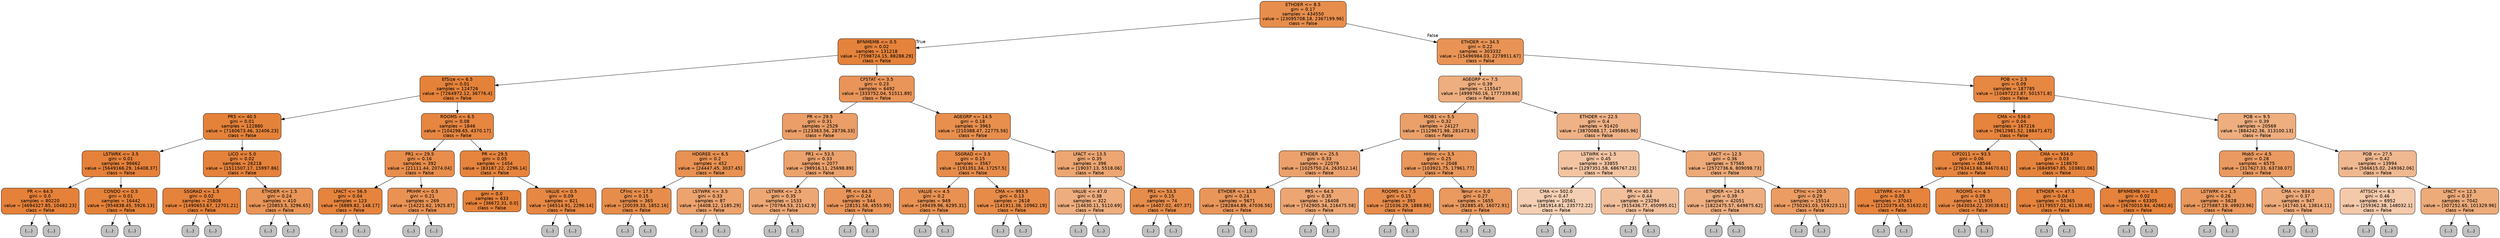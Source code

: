 digraph Tree {
node [shape=box, style="filled, rounded", color="black", fontname=helvetica] ;
edge [fontname=helvetica] ;
0 [label="ETHDER <= 8.5\ngini = 0.17\nsamples = 434550\nvalue = [23095708.18, 2367199.96]\nclass = False", fillcolor="#e88e4d"] ;
1 [label="BFNMEMB <= 0.5\ngini = 0.02\nsamples = 131218\nvalue = [7598724.15, 88288.29]\nclass = False", fillcolor="#e5823b"] ;
0 -> 1 [labeldistance=2.5, labelangle=45, headlabel="True"] ;
2 [label="EfSize <= 6.5\ngini = 0.01\nsamples = 124726\nvalue = [7264972.12, 36776.4]\nclass = False", fillcolor="#e5823a"] ;
1 -> 2 ;
3 [label="PR5 <= 40.5\ngini = 0.01\nsamples = 122880\nvalue = [7160673.46, 32406.23]\nclass = False", fillcolor="#e5823a"] ;
2 -> 3 ;
4 [label="LSTWRK <= 3.5\ngini = 0.01\nsamples = 96662\nvalue = [5649166.29, 16408.37]\nclass = False", fillcolor="#e5813a"] ;
3 -> 4 ;
5 [label="PR <= 64.5\ngini = 0.0\nsamples = 80220\nvalue = [4694327.85, 10482.23]\nclass = False", fillcolor="#e58139"] ;
4 -> 5 ;
6 [label="(...)", fillcolor="#C0C0C0"] ;
5 -> 6 ;
1463 [label="(...)", fillcolor="#C0C0C0"] ;
5 -> 1463 ;
1468 [label="CONDO <= 0.5\ngini = 0.01\nsamples = 16442\nvalue = [954838.45, 5926.13]\nclass = False", fillcolor="#e5823a"] ;
4 -> 1468 ;
1469 [label="(...)", fillcolor="#C0C0C0"] ;
1468 -> 1469 ;
2188 [label="(...)", fillcolor="#C0C0C0"] ;
1468 -> 2188 ;
2299 [label="LICO <= 5.0\ngini = 0.02\nsamples = 26218\nvalue = [1511507.17, 15997.86]\nclass = False", fillcolor="#e5823b"] ;
3 -> 2299 ;
2300 [label="SSGRAD <= 1.5\ngini = 0.02\nsamples = 25808\nvalue = [1490653.67, 12701.21]\nclass = False", fillcolor="#e5823b"] ;
2299 -> 2300 ;
2301 [label="(...)", fillcolor="#C0C0C0"] ;
2300 -> 2301 ;
2722 [label="(...)", fillcolor="#C0C0C0"] ;
2300 -> 2722 ;
3847 [label="ETHDER <= 1.5\ngini = 0.24\nsamples = 410\nvalue = [20853.5, 3296.65]\nclass = False", fillcolor="#e99558"] ;
2299 -> 3847 ;
3848 [label="(...)", fillcolor="#C0C0C0"] ;
3847 -> 3848 ;
4009 [label="(...)", fillcolor="#C0C0C0"] ;
3847 -> 4009 ;
4016 [label="ROOMS <= 6.5\ngini = 0.08\nsamples = 1846\nvalue = [104298.65, 4370.17]\nclass = False", fillcolor="#e68641"] ;
2 -> 4016 ;
4017 [label="PR1 <= 29.5\ngini = 0.16\nsamples = 392\nvalue = [21111.44, 2074.04]\nclass = False", fillcolor="#e88d4c"] ;
4016 -> 4017 ;
4018 [label="LFACT <= 56.5\ngini = 0.04\nsamples = 123\nvalue = [6889.82, 148.17]\nclass = False", fillcolor="#e6843d"] ;
4017 -> 4018 ;
4019 [label="(...)", fillcolor="#C0C0C0"] ;
4018 -> 4019 ;
4020 [label="(...)", fillcolor="#C0C0C0"] ;
4018 -> 4020 ;
4037 [label="PRIHM <= 0.5\ngini = 0.21\nsamples = 269\nvalue = [14221.62, 1925.87]\nclass = False", fillcolor="#e99254"] ;
4017 -> 4037 ;
4038 [label="(...)", fillcolor="#C0C0C0"] ;
4037 -> 4038 ;
4151 [label="(...)", fillcolor="#C0C0C0"] ;
4037 -> 4151 ;
4176 [label="PR <= 29.5\ngini = 0.05\nsamples = 1454\nvalue = [83187.22, 2296.14]\nclass = False", fillcolor="#e6843e"] ;
4016 -> 4176 ;
4177 [label="gini = 0.0\nsamples = 633\nvalue = [36672.31, 0.0]\nclass = False", fillcolor="#e58139"] ;
4176 -> 4177 ;
4178 [label="VALUE <= 0.5\ngini = 0.09\nsamples = 821\nvalue = [46514.91, 2296.14]\nclass = False", fillcolor="#e68743"] ;
4176 -> 4178 ;
4179 [label="(...)", fillcolor="#C0C0C0"] ;
4178 -> 4179 ;
4202 [label="(...)", fillcolor="#C0C0C0"] ;
4178 -> 4202 ;
4323 [label="CFSTAT <= 3.5\ngini = 0.23\nsamples = 6492\nvalue = [333752.04, 51511.89]\nclass = False", fillcolor="#e99458"] ;
1 -> 4323 ;
4324 [label="PR <= 29.5\ngini = 0.31\nsamples = 2529\nvalue = [123363.56, 28736.33]\nclass = False", fillcolor="#eb9e67"] ;
4323 -> 4324 ;
4325 [label="HDGREE <= 6.5\ngini = 0.2\nsamples = 452\nvalue = [24447.45, 3037.45]\nclass = False", fillcolor="#e89152"] ;
4324 -> 4325 ;
4326 [label="CFInc <= 17.5\ngini = 0.15\nsamples = 365\nvalue = [20039.33, 1852.16]\nclass = False", fillcolor="#e78d4b"] ;
4325 -> 4326 ;
4327 [label="(...)", fillcolor="#C0C0C0"] ;
4326 -> 4327 ;
4420 [label="(...)", fillcolor="#C0C0C0"] ;
4326 -> 4420 ;
4455 [label="LSTWRK <= 3.5\ngini = 0.33\nsamples = 87\nvalue = [4408.12, 1185.29]\nclass = False", fillcolor="#eca36e"] ;
4325 -> 4455 ;
4456 [label="(...)", fillcolor="#C0C0C0"] ;
4455 -> 4456 ;
4515 [label="(...)", fillcolor="#C0C0C0"] ;
4455 -> 4515 ;
4516 [label="PR1 <= 53.5\ngini = 0.33\nsamples = 2077\nvalue = [98916.11, 25698.89]\nclass = False", fillcolor="#eca26c"] ;
4324 -> 4516 ;
4517 [label="LSTWRK <= 2.5\ngini = 0.35\nsamples = 1533\nvalue = [70764.53, 21142.9]\nclass = False", fillcolor="#eda774"] ;
4516 -> 4517 ;
4518 [label="(...)", fillcolor="#C0C0C0"] ;
4517 -> 4518 ;
4931 [label="(...)", fillcolor="#C0C0C0"] ;
4517 -> 4931 ;
5470 [label="PR <= 64.5\ngini = 0.24\nsamples = 544\nvalue = [28151.58, 4555.99]\nclass = False", fillcolor="#e99559"] ;
4516 -> 5470 ;
5471 [label="(...)", fillcolor="#C0C0C0"] ;
5470 -> 5471 ;
5672 [label="(...)", fillcolor="#C0C0C0"] ;
5470 -> 5672 ;
5735 [label="AGEGRP <= 14.5\ngini = 0.18\nsamples = 3963\nvalue = [210388.47, 22775.56]\nclass = False", fillcolor="#e88f4e"] ;
4323 -> 5735 ;
5736 [label="SSGRAD <= 3.5\ngini = 0.15\nsamples = 3567\nvalue = [191351.34, 17257.5]\nclass = False", fillcolor="#e78c4b"] ;
5735 -> 5736 ;
5737 [label="VALUE <= 4.5\ngini = 0.2\nsamples = 949\nvalue = [49439.96, 6295.31]\nclass = False", fillcolor="#e89152"] ;
5736 -> 5737 ;
5738 [label="(...)", fillcolor="#C0C0C0"] ;
5737 -> 5738 ;
5795 [label="(...)", fillcolor="#C0C0C0"] ;
5737 -> 5795 ;
6214 [label="CMA <= 993.5\ngini = 0.13\nsamples = 2618\nvalue = [141911.38, 10962.19]\nclass = False", fillcolor="#e78b48"] ;
5736 -> 6214 ;
6215 [label="(...)", fillcolor="#C0C0C0"] ;
6214 -> 6215 ;
6326 [label="(...)", fillcolor="#C0C0C0"] ;
6214 -> 6326 ;
7125 [label="LFACT <= 13.5\ngini = 0.35\nsamples = 396\nvalue = [19037.13, 5518.06]\nclass = False", fillcolor="#eda672"] ;
5735 -> 7125 ;
7126 [label="VALUE <= 47.0\ngini = 0.38\nsamples = 322\nvalue = [14630.11, 5110.69]\nclass = False", fillcolor="#eead7e"] ;
7125 -> 7126 ;
7127 [label="(...)", fillcolor="#C0C0C0"] ;
7126 -> 7127 ;
7190 [label="(...)", fillcolor="#C0C0C0"] ;
7126 -> 7190 ;
7367 [label="PR1 <= 53.5\ngini = 0.15\nsamples = 74\nvalue = [4407.02, 407.37]\nclass = False", fillcolor="#e78d4b"] ;
7125 -> 7367 ;
7368 [label="(...)", fillcolor="#C0C0C0"] ;
7367 -> 7368 ;
7399 [label="(...)", fillcolor="#C0C0C0"] ;
7367 -> 7399 ;
7408 [label="ETHDER <= 34.5\ngini = 0.22\nsamples = 303332\nvalue = [15496984.03, 2278911.67]\nclass = False", fillcolor="#e99456"] ;
0 -> 7408 [labeldistance=2.5, labelangle=-45, headlabel="False"] ;
7409 [label="AGEGRP <= 7.5\ngini = 0.39\nsamples = 115547\nvalue = [4999760.16, 1777339.86]\nclass = False", fillcolor="#eeae7f"] ;
7408 -> 7409 ;
7410 [label="MOB1 <= 5.5\ngini = 0.32\nsamples = 24127\nvalue = [1129671.98, 281473.9]\nclass = False", fillcolor="#eba06a"] ;
7409 -> 7410 ;
7411 [label="ETHDER <= 25.5\ngini = 0.33\nsamples = 22079\nvalue = [1025750.24, 263512.14]\nclass = False", fillcolor="#eca16c"] ;
7410 -> 7411 ;
7412 [label="ETHDER <= 13.5\ngini = 0.24\nsamples = 5671\nvalue = [282844.89, 47036.56]\nclass = False", fillcolor="#e9965a"] ;
7411 -> 7412 ;
7413 [label="(...)", fillcolor="#C0C0C0"] ;
7412 -> 7413 ;
7844 [label="(...)", fillcolor="#C0C0C0"] ;
7412 -> 7844 ;
10335 [label="PR5 <= 64.5\ngini = 0.35\nsamples = 16408\nvalue = [742905.34, 216475.58]\nclass = False", fillcolor="#eda673"] ;
7411 -> 10335 ;
10336 [label="(...)", fillcolor="#C0C0C0"] ;
10335 -> 10336 ;
19459 [label="(...)", fillcolor="#C0C0C0"] ;
10335 -> 19459 ;
23178 [label="HHInc <= 3.5\ngini = 0.25\nsamples = 2048\nvalue = [103921.75, 17961.77]\nclass = False", fillcolor="#e9975b"] ;
7410 -> 23178 ;
23179 [label="ROOMS <= 7.5\ngini = 0.15\nsamples = 393\nvalue = [21036.29, 1888.86]\nclass = False", fillcolor="#e78c4b"] ;
23178 -> 23179 ;
23180 [label="(...)", fillcolor="#C0C0C0"] ;
23179 -> 23180 ;
23335 [label="(...)", fillcolor="#C0C0C0"] ;
23179 -> 23335 ;
23352 [label="Tenur <= 5.0\ngini = 0.27\nsamples = 1655\nvalue = [82885.45, 16072.91]\nclass = False", fillcolor="#ea995f"] ;
23178 -> 23352 ;
23353 [label="(...)", fillcolor="#C0C0C0"] ;
23352 -> 23353 ;
24372 [label="(...)", fillcolor="#C0C0C0"] ;
23352 -> 24372 ;
24379 [label="ETHDER <= 22.5\ngini = 0.4\nsamples = 91420\nvalue = [3870088.17, 1495865.96]\nclass = False", fillcolor="#efb286"] ;
7409 -> 24379 ;
24380 [label="LSTWRK <= 1.5\ngini = 0.45\nsamples = 33855\nvalue = [1297351.58, 686767.23]\nclass = False", fillcolor="#f3c4a2"] ;
24379 -> 24380 ;
24381 [label="CMA <= 502.0\ngini = 0.47\nsamples = 10561\nvalue = [381914.81, 235772.22]\nclass = False", fillcolor="#f5cfb3"] ;
24380 -> 24381 ;
24382 [label="(...)", fillcolor="#C0C0C0"] ;
24381 -> 24382 ;
25191 [label="(...)", fillcolor="#C0C0C0"] ;
24381 -> 25191 ;
32122 [label="PR <= 40.5\ngini = 0.44\nsamples = 23294\nvalue = [915436.77, 450995.01]\nclass = False", fillcolor="#f2bf9b"] ;
24380 -> 32122 ;
32123 [label="(...)", fillcolor="#C0C0C0"] ;
32122 -> 32123 ;
43416 [label="(...)", fillcolor="#C0C0C0"] ;
32122 -> 43416 ;
47631 [label="LFACT <= 12.5\ngini = 0.36\nsamples = 57565\nvalue = [2572736.6, 809098.73]\nclass = False", fillcolor="#eda977"] ;
24379 -> 47631 ;
47632 [label="ETHDER <= 24.5\ngini = 0.39\nsamples = 42051\nvalue = [1822475.57, 649875.62]\nclass = False", fillcolor="#eeae80"] ;
47631 -> 47632 ;
47633 [label="(...)", fillcolor="#C0C0C0"] ;
47632 -> 47633 ;
47816 [label="(...)", fillcolor="#C0C0C0"] ;
47632 -> 47816 ;
76265 [label="CFInc <= 20.5\ngini = 0.29\nsamples = 15514\nvalue = [750261.03, 159223.11]\nclass = False", fillcolor="#eb9c63"] ;
47631 -> 76265 ;
76266 [label="(...)", fillcolor="#C0C0C0"] ;
76265 -> 76266 ;
82687 [label="(...)", fillcolor="#C0C0C0"] ;
76265 -> 82687 ;
84788 [label="POB <= 2.5\ngini = 0.09\nsamples = 187785\nvalue = [10497223.87, 501571.8]\nclass = False", fillcolor="#e68742"] ;
7408 -> 84788 ;
84789 [label="CMA <= 536.0\ngini = 0.04\nsamples = 167216\nvalue = [9612981.52, 188471.67]\nclass = False", fillcolor="#e6833d"] ;
84788 -> 84789 ;
84790 [label="CIP2011 <= 93.5\ngini = 0.06\nsamples = 48546\nvalue = [2763413.66, 84670.61]\nclass = False", fillcolor="#e6853f"] ;
84789 -> 84790 ;
84791 [label="LSTWRK <= 3.5\ngini = 0.05\nsamples = 37043\nvalue = [2120379.45, 51632.0]\nclass = False", fillcolor="#e6843e"] ;
84790 -> 84791 ;
84792 [label="(...)", fillcolor="#C0C0C0"] ;
84791 -> 84792 ;
88943 [label="(...)", fillcolor="#C0C0C0"] ;
84791 -> 88943 ;
89488 [label="ROOMS <= 6.5\ngini = 0.09\nsamples = 11503\nvalue = [643034.22, 33038.61]\nclass = False", fillcolor="#e68743"] ;
84790 -> 89488 ;
89489 [label="(...)", fillcolor="#C0C0C0"] ;
89488 -> 89489 ;
91078 [label="(...)", fillcolor="#C0C0C0"] ;
89488 -> 91078 ;
92745 [label="CMA <= 934.0\ngini = 0.03\nsamples = 118670\nvalue = [6849567.85, 103801.06]\nclass = False", fillcolor="#e5833c"] ;
84789 -> 92745 ;
92746 [label="ETHDER <= 47.5\ngini = 0.04\nsamples = 55365\nvalue = [3179557.01, 61138.46]\nclass = False", fillcolor="#e5833d"] ;
92745 -> 92746 ;
92747 [label="(...)", fillcolor="#C0C0C0"] ;
92746 -> 92747 ;
95574 [label="(...)", fillcolor="#C0C0C0"] ;
92746 -> 95574 ;
98679 [label="BFNMEMB <= 0.5\ngini = 0.02\nsamples = 63305\nvalue = [3670010.84, 42662.6]\nclass = False", fillcolor="#e5823b"] ;
92745 -> 98679 ;
98680 [label="(...)", fillcolor="#C0C0C0"] ;
98679 -> 98680 ;
102629 [label="(...)", fillcolor="#C0C0C0"] ;
98679 -> 102629 ;
103010 [label="POB <= 9.5\ngini = 0.39\nsamples = 20569\nvalue = [884242.36, 313100.13]\nclass = False", fillcolor="#eeae7f"] ;
84788 -> 103010 ;
103011 [label="Mob5 <= 4.5\ngini = 0.28\nsamples = 6575\nvalue = [317627.33, 63738.07]\nclass = False", fillcolor="#ea9a61"] ;
103010 -> 103011 ;
103012 [label="LSTWRK <= 1.5\ngini = 0.26\nsamples = 5628\nvalue = [275887.19, 49923.96]\nclass = False", fillcolor="#ea985d"] ;
103011 -> 103012 ;
103013 [label="(...)", fillcolor="#C0C0C0"] ;
103012 -> 103013 ;
103480 [label="(...)", fillcolor="#C0C0C0"] ;
103012 -> 103480 ;
105309 [label="CMA <= 934.0\ngini = 0.37\nsamples = 947\nvalue = [41740.14, 13814.11]\nclass = False", fillcolor="#eeab7b"] ;
103011 -> 105309 ;
105310 [label="(...)", fillcolor="#C0C0C0"] ;
105309 -> 105310 ;
105755 [label="(...)", fillcolor="#C0C0C0"] ;
105309 -> 105755 ;
105818 [label="POB <= 27.5\ngini = 0.42\nsamples = 13994\nvalue = [566615.02, 249362.06]\nclass = False", fillcolor="#f0b890"] ;
103010 -> 105818 ;
105819 [label="ATTSCH <= 6.5\ngini = 0.46\nsamples = 6952\nvalue = [259362.38, 148032.1]\nclass = False", fillcolor="#f4c9aa"] ;
105818 -> 105819 ;
105820 [label="(...)", fillcolor="#C0C0C0"] ;
105819 -> 105820 ;
110649 [label="(...)", fillcolor="#C0C0C0"] ;
105819 -> 110649 ;
111064 [label="LFACT <= 12.5\ngini = 0.37\nsamples = 7042\nvalue = [307252.65, 101329.96]\nclass = False", fillcolor="#eeab7a"] ;
105818 -> 111064 ;
111065 [label="(...)", fillcolor="#C0C0C0"] ;
111064 -> 111065 ;
114836 [label="(...)", fillcolor="#C0C0C0"] ;
111064 -> 114836 ;
}